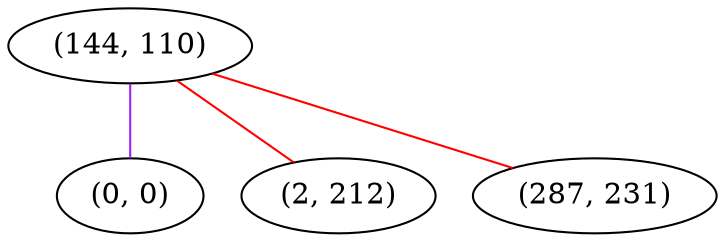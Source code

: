 graph "" {
"(144, 110)";
"(0, 0)";
"(2, 212)";
"(287, 231)";
"(144, 110)" -- "(0, 0)"  [color=purple, key=0, weight=4];
"(144, 110)" -- "(2, 212)"  [color=red, key=0, weight=1];
"(144, 110)" -- "(287, 231)"  [color=red, key=0, weight=1];
}
